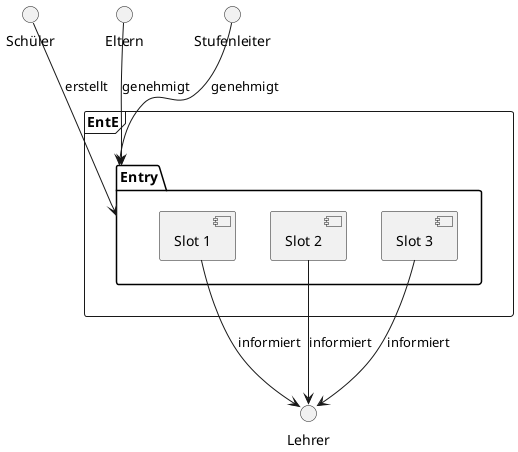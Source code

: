 @startuml Use
skinparam componentStyle uml2

frame "EntE" {
  folder "Entry" {
    [Slot 1] as S1
    [Slot 2] as S2
    [Slot 3] as S3
  }
}


Schüler --> Entry : "erstellt"
Eltern --> Entry : "genehmigt"
Stufenleiter --> Entry : "genehmigt"

S1 --> Lehrer : "informiert"
S2 --> Lehrer : "informiert"
S3 --> Lehrer : "informiert"

@enduml